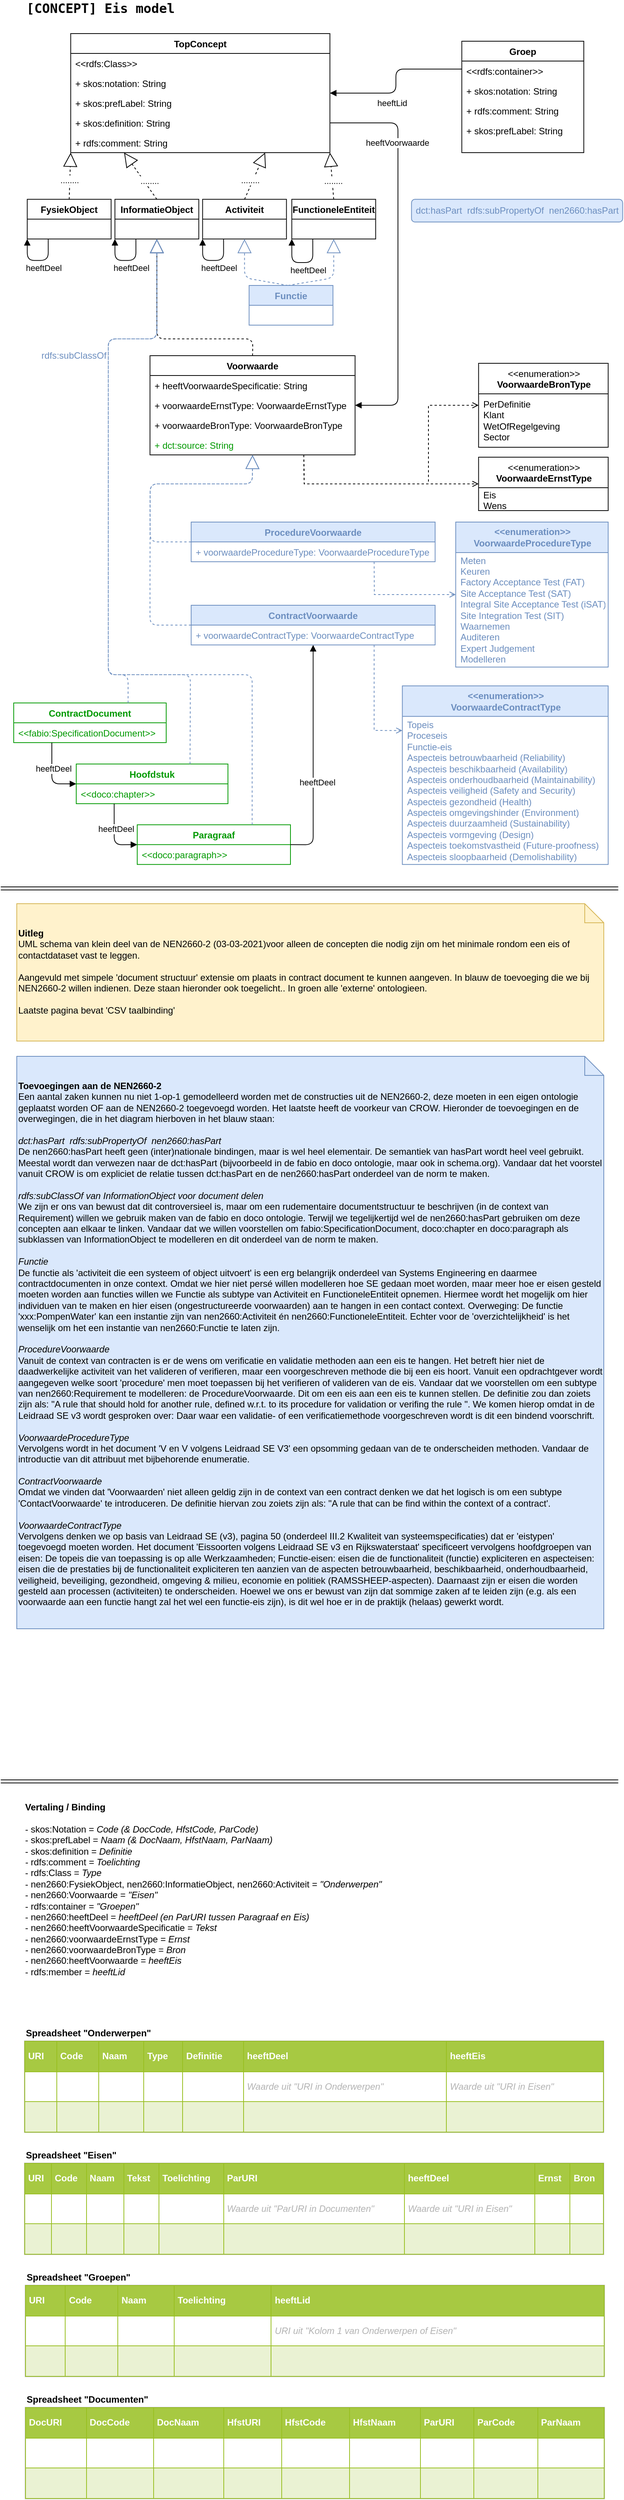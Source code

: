 <mxfile>
    <diagram id="-ttAfyzZw1vTDu5VzJYy" name="[CONCEPT] Eis model">
        <mxGraphModel dx="2478" dy="1182" grid="1" gridSize="10" guides="1" tooltips="1" connect="1" arrows="1" fold="1" page="1" pageScale="1" pageWidth="827" pageHeight="1169" math="0" shadow="0">
            <root>
                <mxCell id="0"/>
                <mxCell id="1" parent="0"/>
                <mxCell id="2" value="TopConcept" style="swimlane;fontStyle=1;childLayout=stackLayout;horizontal=1;startSize=26;fillColor=none;horizontalStack=0;resizeParent=1;resizeParentMax=0;resizeLast=0;collapsible=1;marginBottom=0;" parent="1" vertex="1">
                    <mxGeometry x="100.75" y="60" width="340" height="156" as="geometry"/>
                </mxCell>
                <mxCell id="71" value="&lt;&lt;rdfs:Class&gt;&gt;" style="text;strokeColor=none;fillColor=none;align=left;verticalAlign=top;spacingLeft=4;spacingRight=4;overflow=hidden;rotatable=0;points=[[0,0.5],[1,0.5]];portConstraint=eastwest;" parent="2" vertex="1">
                    <mxGeometry y="26" width="340" height="26" as="geometry"/>
                </mxCell>
                <mxCell id="45" value="+ skos:notation: String" style="text;strokeColor=none;fillColor=none;align=left;verticalAlign=top;spacingLeft=4;spacingRight=4;overflow=hidden;rotatable=0;points=[[0,0.5],[1,0.5]];portConstraint=eastwest;" parent="2" vertex="1">
                    <mxGeometry y="52" width="340" height="26" as="geometry"/>
                </mxCell>
                <mxCell id="44" value="+ skos:prefLabel: String" style="text;strokeColor=none;fillColor=none;align=left;verticalAlign=top;spacingLeft=4;spacingRight=4;overflow=hidden;rotatable=0;points=[[0,0.5],[1,0.5]];portConstraint=eastwest;" parent="2" vertex="1">
                    <mxGeometry y="78" width="340" height="26" as="geometry"/>
                </mxCell>
                <mxCell id="58" value="+ skos:definition: String" style="text;strokeColor=none;fillColor=none;align=left;verticalAlign=top;spacingLeft=4;spacingRight=4;overflow=hidden;rotatable=0;points=[[0,0.5],[1,0.5]];portConstraint=eastwest;" parent="2" vertex="1">
                    <mxGeometry y="104" width="340" height="26" as="geometry"/>
                </mxCell>
                <mxCell id="65" value="+ rdfs:comment: String" style="text;strokeColor=none;fillColor=none;align=left;verticalAlign=top;spacingLeft=4;spacingRight=4;overflow=hidden;rotatable=0;points=[[0,0.5],[1,0.5]];portConstraint=eastwest;" parent="2" vertex="1">
                    <mxGeometry y="130" width="340" height="26" as="geometry"/>
                </mxCell>
                <mxCell id="6" value="Voorwaarde" style="swimlane;fontStyle=1;childLayout=stackLayout;horizontal=1;startSize=26;fillColor=none;horizontalStack=0;resizeParent=1;resizeParentMax=0;resizeLast=0;collapsible=1;marginBottom=0;" parent="1" vertex="1">
                    <mxGeometry x="204.75" y="482" width="269" height="130" as="geometry"/>
                </mxCell>
                <mxCell id="7" value="+ heeftVoorwaardeSpecificatie: String" style="text;strokeColor=none;fillColor=none;align=left;verticalAlign=top;spacingLeft=4;spacingRight=4;overflow=hidden;rotatable=0;points=[[0,0.5],[1,0.5]];portConstraint=eastwest;" parent="6" vertex="1">
                    <mxGeometry y="26" width="269" height="26" as="geometry"/>
                </mxCell>
                <mxCell id="8" value="+ voorwaardeErnstType: VoorwaardeErnstType" style="text;strokeColor=none;fillColor=none;align=left;verticalAlign=top;spacingLeft=4;spacingRight=4;overflow=hidden;rotatable=0;points=[[0,0.5],[1,0.5]];portConstraint=eastwest;" parent="6" vertex="1">
                    <mxGeometry y="52" width="269" height="26" as="geometry"/>
                </mxCell>
                <mxCell id="101" value="+ voorwaardeBronType: VoorwaardeBronType" style="text;strokeColor=none;fillColor=none;align=left;verticalAlign=top;spacingLeft=4;spacingRight=4;overflow=hidden;rotatable=0;points=[[0,0.5],[1,0.5]];portConstraint=eastwest;" parent="6" vertex="1">
                    <mxGeometry y="78" width="269" height="26" as="geometry"/>
                </mxCell>
                <mxCell id="102" value="+ dct:source: String" style="text;strokeColor=none;fillColor=none;align=left;verticalAlign=top;spacingLeft=4;spacingRight=4;overflow=hidden;rotatable=0;points=[[0,0.5],[1,0.5]];portConstraint=eastwest;fontColor=#009900;" parent="6" vertex="1">
                    <mxGeometry y="104" width="269" height="26" as="geometry"/>
                </mxCell>
                <mxCell id="10" value="InformatieObject" style="swimlane;fontStyle=1;childLayout=stackLayout;horizontal=1;startSize=26;fillColor=none;horizontalStack=0;resizeParent=1;resizeParentMax=0;resizeLast=0;collapsible=1;marginBottom=0;" parent="1" vertex="1">
                    <mxGeometry x="158.75" y="277.18" width="110" height="52" as="geometry"/>
                </mxCell>
                <mxCell id="14" value="" style="endArrow=block;endSize=16;endFill=0;html=1;exitX=0.5;exitY=0;exitDx=0;exitDy=0;entryX=0.206;entryY=1;entryDx=0;entryDy=0;dashed=1;entryPerimeter=0;" parent="1" source="10" target="65" edge="1">
                    <mxGeometry width="160" relative="1" as="geometry">
                        <mxPoint x="163.75" y="590" as="sourcePoint"/>
                        <mxPoint x="314.75" y="220" as="targetPoint"/>
                    </mxGeometry>
                </mxCell>
                <mxCell id="25" value="........" style="edgeLabel;html=1;align=center;verticalAlign=middle;resizable=0;points=[];" parent="14" vertex="1" connectable="0">
                    <mxGeometry x="-0.508" y="2" relative="1" as="geometry">
                        <mxPoint x="2" y="-10" as="offset"/>
                    </mxGeometry>
                </mxCell>
                <mxCell id="15" value="" style="endArrow=block;endSize=16;endFill=0;html=1;exitX=0.5;exitY=0;exitDx=0;exitDy=0;entryX=0.5;entryY=1;entryDx=0;entryDy=0;dashed=1;fontColor=#009900;" parent="1" source="6" target="10" edge="1">
                    <mxGeometry width="160" relative="1" as="geometry">
                        <mxPoint x="327.75" y="527.51" as="sourcePoint"/>
                        <mxPoint x="417.75" y="657.51" as="targetPoint"/>
                        <Array as="points">
                            <mxPoint x="339.75" y="460"/>
                            <mxPoint x="213.75" y="460"/>
                        </Array>
                    </mxGeometry>
                </mxCell>
                <mxCell id="16" value="heeftVoorwaarde" style="endArrow=block;endFill=1;html=1;edgeStyle=orthogonalEdgeStyle;align=left;verticalAlign=top;exitX=1;exitY=0.75;exitDx=0;exitDy=0;entryX=1;entryY=0.5;entryDx=0;entryDy=0;" parent="1" source="2" target="8" edge="1">
                    <mxGeometry x="-0.826" y="-13" relative="1" as="geometry">
                        <mxPoint x="386.75" y="285" as="sourcePoint"/>
                        <mxPoint x="386.75" y="550.33" as="targetPoint"/>
                        <Array as="points">
                            <mxPoint x="530" y="177"/>
                            <mxPoint x="530" y="547"/>
                        </Array>
                        <mxPoint as="offset"/>
                    </mxGeometry>
                </mxCell>
                <mxCell id="18" value="&amp;lt;&amp;lt;enumeration&amp;gt;&amp;gt;&lt;br&gt;&lt;span style=&quot;text-align: left&quot;&gt;&lt;b&gt;VoorwaardeErnstType&lt;/b&gt;&lt;/span&gt;" style="swimlane;fontStyle=0;align=center;verticalAlign=top;childLayout=stackLayout;horizontal=1;startSize=40;horizontalStack=0;resizeParent=1;resizeParentMax=0;resizeLast=0;collapsible=0;marginBottom=0;html=1;" parent="1" vertex="1">
                    <mxGeometry x="635.75" y="615" width="170" height="70" as="geometry"/>
                </mxCell>
                <mxCell id="19" value="Eis&lt;br&gt;Wens" style="text;html=1;strokeColor=none;fillColor=none;align=left;verticalAlign=middle;spacingLeft=4;spacingRight=4;overflow=hidden;rotatable=0;points=[[0,0.5],[1,0.5]];portConstraint=eastwest;" parent="18" vertex="1">
                    <mxGeometry y="40" width="170" height="30" as="geometry"/>
                </mxCell>
                <mxCell id="20" value="" style="endArrow=open;html=1;rounded=0;align=center;verticalAlign=bottom;dashed=1;endFill=0;labelBackgroundColor=none;entryX=0;entryY=0.5;entryDx=0;entryDy=0;exitX=0.75;exitY=1;exitDx=0;exitDy=0;" parent="1" source="6" target="18" edge="1">
                    <mxGeometry relative="1" as="geometry">
                        <mxPoint x="590.25" y="480" as="sourcePoint"/>
                        <mxPoint x="535.75" y="738" as="targetPoint"/>
                        <Array as="points">
                            <mxPoint x="407" y="650"/>
                        </Array>
                    </mxGeometry>
                </mxCell>
                <mxCell id="22" value="&amp;lt;&amp;lt;enumeration&amp;gt;&amp;gt;&lt;br&gt;&lt;div style=&quot;text-align: left&quot;&gt;&lt;span&gt;&lt;b&gt;VoorwaardeBronType&lt;/b&gt;&lt;/span&gt;&lt;/div&gt;" style="swimlane;fontStyle=0;align=center;verticalAlign=top;childLayout=stackLayout;horizontal=1;startSize=40;horizontalStack=0;resizeParent=1;resizeParentMax=0;resizeLast=0;collapsible=0;marginBottom=0;html=1;" parent="1" vertex="1">
                    <mxGeometry x="635.75" y="492.0" width="170" height="110" as="geometry"/>
                </mxCell>
                <mxCell id="23" value="PerDefinitie&lt;br&gt;Klant&lt;br&gt;WetOfRegelgeving&lt;br&gt;Sector" style="text;html=1;strokeColor=none;fillColor=none;align=left;verticalAlign=middle;spacingLeft=4;spacingRight=4;overflow=hidden;rotatable=0;points=[[0,0.5],[1,0.5]];portConstraint=eastwest;" parent="22" vertex="1">
                    <mxGeometry y="40" width="170" height="70" as="geometry"/>
                </mxCell>
                <mxCell id="24" value="" style="endArrow=open;html=1;rounded=0;align=center;verticalAlign=bottom;dashed=1;endFill=0;labelBackgroundColor=none;exitX=0.75;exitY=1;exitDx=0;exitDy=0;entryX=0;entryY=0.5;entryDx=0;entryDy=0;" parent="1" source="6" target="22" edge="1">
                    <mxGeometry relative="1" as="geometry">
                        <mxPoint x="590.25" y="480" as="sourcePoint"/>
                        <mxPoint x="635.75" y="623" as="targetPoint"/>
                        <Array as="points">
                            <mxPoint x="407" y="650"/>
                            <mxPoint x="570" y="650"/>
                            <mxPoint x="570" y="547"/>
                        </Array>
                    </mxGeometry>
                </mxCell>
                <mxCell id="33" style="edgeStyle=orthogonalEdgeStyle;rounded=1;orthogonalLoop=1;jettySize=auto;html=1;entryX=0;entryY=1;entryDx=0;entryDy=0;exitX=0.25;exitY=1;exitDx=0;exitDy=0;endArrow=block;endFill=1;" parent="1" source="26" target="26" edge="1">
                    <mxGeometry relative="1" as="geometry">
                        <mxPoint x="63.75" y="327.18" as="targetPoint"/>
                        <Array as="points">
                            <mxPoint x="71.75" y="357.18"/>
                            <mxPoint x="43.75" y="357.18"/>
                        </Array>
                    </mxGeometry>
                </mxCell>
                <mxCell id="34" value="heeftDeel" style="edgeLabel;html=1;align=center;verticalAlign=middle;resizable=0;points=[];" parent="33" vertex="1" connectable="0">
                    <mxGeometry x="-0.288" y="7" relative="1" as="geometry">
                        <mxPoint x="-5.5" y="3" as="offset"/>
                    </mxGeometry>
                </mxCell>
                <mxCell id="26" value="FysiekObject" style="swimlane;fontStyle=1;childLayout=stackLayout;horizontal=1;startSize=26;fillColor=none;horizontalStack=0;resizeParent=1;resizeParentMax=0;resizeLast=0;collapsible=1;marginBottom=0;" parent="1" vertex="1">
                    <mxGeometry x="43.75" y="277.18" width="110" height="52" as="geometry"/>
                </mxCell>
                <mxCell id="27" value="Activiteit" style="swimlane;fontStyle=1;childLayout=stackLayout;horizontal=1;startSize=26;fillColor=none;horizontalStack=0;resizeParent=1;resizeParentMax=0;resizeLast=0;collapsible=1;marginBottom=0;" parent="1" vertex="1">
                    <mxGeometry x="273.75" y="277.18" width="110" height="52" as="geometry"/>
                </mxCell>
                <mxCell id="29" value="" style="endArrow=block;endSize=16;endFill=0;html=1;exitX=0.5;exitY=0;exitDx=0;exitDy=0;entryX=0.75;entryY=1;entryDx=0;entryDy=0;dashed=1;" parent="1" source="27" target="2" edge="1">
                    <mxGeometry width="160" relative="1" as="geometry">
                        <mxPoint x="223.75" y="340" as="sourcePoint"/>
                        <mxPoint x="223.75" y="182" as="targetPoint"/>
                    </mxGeometry>
                </mxCell>
                <mxCell id="30" value="........" style="edgeLabel;html=1;align=center;verticalAlign=middle;resizable=0;points=[];" parent="29" vertex="1" connectable="0">
                    <mxGeometry x="-0.508" y="2" relative="1" as="geometry">
                        <mxPoint x="2" y="-10" as="offset"/>
                    </mxGeometry>
                </mxCell>
                <mxCell id="31" value="" style="endArrow=block;endSize=16;endFill=0;html=1;exitX=0.5;exitY=0;exitDx=0;exitDy=0;entryX=0;entryY=1;entryDx=0;entryDy=0;dashed=1;" parent="1" source="26" target="2" edge="1">
                    <mxGeometry width="160" relative="1" as="geometry">
                        <mxPoint x="338.75" y="340" as="sourcePoint"/>
                        <mxPoint x="308.75" y="182" as="targetPoint"/>
                    </mxGeometry>
                </mxCell>
                <mxCell id="32" value="........" style="edgeLabel;html=1;align=center;verticalAlign=middle;resizable=0;points=[];" parent="31" vertex="1" connectable="0">
                    <mxGeometry x="-0.508" y="2" relative="1" as="geometry">
                        <mxPoint x="2" y="-10" as="offset"/>
                    </mxGeometry>
                </mxCell>
                <mxCell id="35" style="edgeStyle=orthogonalEdgeStyle;rounded=1;orthogonalLoop=1;jettySize=auto;html=1;exitX=0.25;exitY=1;exitDx=0;exitDy=0;endArrow=block;endFill=1;entryX=0;entryY=1;entryDx=0;entryDy=0;" parent="1" source="10" target="10" edge="1">
                    <mxGeometry relative="1" as="geometry">
                        <mxPoint x="173.75" y="357.18" as="targetPoint"/>
                        <mxPoint x="81.25" y="339.18" as="sourcePoint"/>
                        <Array as="points">
                            <mxPoint x="186.75" y="357.18"/>
                            <mxPoint x="158.75" y="357.18"/>
                        </Array>
                    </mxGeometry>
                </mxCell>
                <mxCell id="36" value="heeftDeel" style="edgeLabel;html=1;align=center;verticalAlign=middle;resizable=0;points=[];" parent="35" vertex="1" connectable="0">
                    <mxGeometry x="-0.288" y="7" relative="1" as="geometry">
                        <mxPoint x="-5.5" y="3" as="offset"/>
                    </mxGeometry>
                </mxCell>
                <mxCell id="37" style="edgeStyle=orthogonalEdgeStyle;rounded=1;orthogonalLoop=1;jettySize=auto;html=1;exitX=0.25;exitY=1;exitDx=0;exitDy=0;endArrow=block;endFill=1;entryX=0;entryY=1;entryDx=0;entryDy=0;" parent="1" source="27" target="27" edge="1">
                    <mxGeometry relative="1" as="geometry">
                        <mxPoint x="168.75" y="339.18" as="targetPoint"/>
                        <mxPoint x="196.25" y="339.18" as="sourcePoint"/>
                        <Array as="points">
                            <mxPoint x="301.75" y="357.18"/>
                            <mxPoint x="273.75" y="357.18"/>
                        </Array>
                    </mxGeometry>
                </mxCell>
                <mxCell id="38" value="heeftDeel" style="edgeLabel;html=1;align=center;verticalAlign=middle;resizable=0;points=[];" parent="37" vertex="1" connectable="0">
                    <mxGeometry x="-0.288" y="7" relative="1" as="geometry">
                        <mxPoint x="-5.5" y="3" as="offset"/>
                    </mxGeometry>
                </mxCell>
                <mxCell id="40" value="&lt;table style=&quot;width: 100% ; height: 100% ; border-collapse: collapse&quot; width=&quot;100%&quot; cellpadding=&quot;4&quot; border=&quot;1&quot;&gt;&lt;tbody&gt;&lt;tr style=&quot;background-color: #a7c942 ; color: #ffffff ; border: 1px solid #98bf21&quot;&gt;&lt;th align=&quot;left&quot;&gt;URI&lt;/th&gt;&lt;th align=&quot;left&quot;&gt;Code&lt;/th&gt;&lt;th align=&quot;left&quot;&gt;Naam&lt;/th&gt;&lt;td&gt;&lt;b&gt;Type&lt;/b&gt;&lt;/td&gt;&lt;td&gt;&lt;b&gt;Definitie&lt;/b&gt;&lt;/td&gt;&lt;td&gt;&lt;b&gt;heeftDeel&lt;/b&gt;&lt;/td&gt;&lt;td&gt;&lt;b&gt;heeftEis&lt;/b&gt;&lt;/td&gt;&lt;/tr&gt;&lt;tr style=&quot;border: 1px solid #98bf21&quot;&gt;&lt;td&gt;&lt;br&gt;&lt;/td&gt;&lt;td&gt;&lt;br&gt;&lt;/td&gt;&lt;td&gt;&lt;br&gt;&lt;/td&gt;&lt;td&gt;&lt;br&gt;&lt;/td&gt;&lt;td&gt;&lt;br&gt;&lt;/td&gt;&lt;td&gt;&lt;font color=&quot;#B3B3B3&quot;&gt;&lt;i&gt;Waarde uit &quot;URI in Onderwerpen&quot;&lt;/i&gt;&lt;/font&gt;&lt;br&gt;&lt;/td&gt;&lt;td&gt;&lt;i style=&quot;color: rgb(179 , 179 , 179)&quot;&gt;Waarde uit &quot;URI in Eisen&quot;&lt;/i&gt;&lt;br&gt;&lt;/td&gt;&lt;/tr&gt;&lt;tr style=&quot;background-color: #eaf2d3 ; border: 1px solid #98bf21&quot;&gt;&lt;td&gt;&lt;br&gt;&lt;/td&gt;&lt;td&gt;&lt;br&gt;&lt;/td&gt;&lt;td&gt;&lt;br&gt;&lt;/td&gt;&lt;td&gt;&lt;br&gt;&lt;/td&gt;&lt;td&gt;&lt;br&gt;&lt;/td&gt;&lt;td&gt;&lt;br&gt;&lt;/td&gt;&lt;td&gt;&lt;br&gt;&lt;/td&gt;&lt;/tr&gt;&lt;/tbody&gt;&lt;/table&gt;" style="text;html=1;strokeColor=#c0c0c0;fillColor=#ffffff;overflow=fill;rounded=0;" parent="1" vertex="1">
                    <mxGeometry x="40" y="2690" width="760" height="120" as="geometry"/>
                </mxCell>
                <mxCell id="43" value="&lt;table style=&quot;width: 100% ; height: 100% ; border-collapse: collapse&quot; width=&quot;100%&quot; cellpadding=&quot;4&quot; border=&quot;1&quot;&gt;&lt;tbody&gt;&lt;tr style=&quot;background-color: #a7c942 ; color: #ffffff ; border: 1px solid #98bf21&quot;&gt;&lt;th align=&quot;left&quot;&gt;URI&lt;/th&gt;&lt;th align=&quot;left&quot;&gt;Code&lt;/th&gt;&lt;th align=&quot;left&quot;&gt;Naam&lt;/th&gt;&lt;td&gt;&lt;b&gt;Tekst&lt;/b&gt;&lt;/td&gt;&lt;td&gt;&lt;b&gt;Toelichting&lt;/b&gt;&lt;/td&gt;&lt;td&gt;&lt;b&gt;ParURI&lt;/b&gt;&lt;/td&gt;&lt;td&gt;&lt;b&gt;heeftDeel&lt;/b&gt;&lt;/td&gt;&lt;td&gt;&lt;b&gt;Ernst&lt;/b&gt;&lt;/td&gt;&lt;td&gt;&lt;b&gt;Bron&lt;/b&gt;&lt;/td&gt;&lt;/tr&gt;&lt;tr style=&quot;border: 1px solid #98bf21&quot;&gt;&lt;td&gt;&lt;br&gt;&lt;/td&gt;&lt;td&gt;&lt;br&gt;&lt;/td&gt;&lt;td&gt;&lt;br&gt;&lt;/td&gt;&lt;td&gt;&lt;br&gt;&lt;/td&gt;&lt;td&gt;&lt;br&gt;&lt;/td&gt;&lt;td&gt;&lt;i style=&quot;color: rgb(179 , 179 , 179)&quot;&gt;Waarde uit &quot;ParURI in Documenten&quot;&lt;/i&gt;&lt;/td&gt;&lt;td&gt;&lt;i style=&quot;color: rgb(179 , 179 , 179)&quot;&gt;Waarde uit &quot;URI in Eisen&quot;&lt;/i&gt;&lt;br&gt;&lt;/td&gt;&lt;td&gt;&lt;br&gt;&lt;/td&gt;&lt;td&gt;&lt;br&gt;&lt;/td&gt;&lt;/tr&gt;&lt;tr style=&quot;background-color: #eaf2d3 ; border: 1px solid #98bf21&quot;&gt;&lt;td&gt;&lt;br&gt;&lt;/td&gt;&lt;td&gt;&lt;br&gt;&lt;/td&gt;&lt;td&gt;&lt;br&gt;&lt;/td&gt;&lt;td&gt;&lt;br&gt;&lt;/td&gt;&lt;td&gt;&lt;br&gt;&lt;/td&gt;&lt;td&gt;&lt;br&gt;&lt;/td&gt;&lt;td&gt;&lt;br&gt;&lt;/td&gt;&lt;td&gt;&lt;br&gt;&lt;/td&gt;&lt;td&gt;&lt;br&gt;&lt;/td&gt;&lt;/tr&gt;&lt;/tbody&gt;&lt;/table&gt;" style="text;html=1;strokeColor=#c0c0c0;fillColor=#ffffff;overflow=fill;rounded=0;" parent="1" vertex="1">
                    <mxGeometry x="40" y="2850" width="760" height="120" as="geometry"/>
                </mxCell>
                <mxCell id="47" value="&lt;b&gt;Spreadsheet &quot;Onderwerpen&quot;&lt;/b&gt;" style="text;html=1;strokeColor=none;fillColor=none;align=left;verticalAlign=middle;whiteSpace=wrap;rounded=0;" parent="1" vertex="1">
                    <mxGeometry x="40" y="2670" width="170" height="20" as="geometry"/>
                </mxCell>
                <mxCell id="48" value="&lt;b&gt;Spreadsheet &quot;Eisen&quot;&lt;/b&gt;" style="text;html=1;strokeColor=none;fillColor=none;align=left;verticalAlign=middle;whiteSpace=wrap;rounded=0;" parent="1" vertex="1">
                    <mxGeometry x="40" y="2830" width="170" height="20" as="geometry"/>
                </mxCell>
                <mxCell id="51" value="&lt;b&gt;Vertaling / Binding&lt;/b&gt;&lt;br&gt;&lt;br&gt;- skos:Notation = &lt;i&gt;Code (&amp;amp; DocCode, HfstCode, ParCode)&lt;/i&gt;&lt;br&gt;- skos:prefLabel = &lt;i&gt;Naam&amp;nbsp;&lt;/i&gt;&lt;i&gt;(&amp;amp; DocNaam, HfstNaam, ParNaam)&lt;/i&gt;&lt;br&gt;- skos:definition = &lt;i&gt;Definitie&lt;br&gt;- &lt;/i&gt;rdfs:comment &lt;i&gt;= Toelichting&lt;br&gt;&lt;/i&gt;- rdfs:Class = &lt;i&gt;Type&lt;br&gt;&lt;/i&gt;- nen2660:FysiekObject, nen2660:InformatieObject, nen2660:Activiteit = &lt;i&gt;&quot;Onderwerpen&quot;&lt;br&gt;&lt;/i&gt;- nen2660:Voorwaarde = &lt;i&gt;&quot;Eisen&quot;&lt;br&gt;&lt;/i&gt;- rdfs:container = &lt;i&gt;&quot;Groepen&quot;&lt;/i&gt;&lt;br&gt;- nen2660:heeftDeel = &lt;i&gt;heeftDeel (en ParURI tussen Paragraaf en Eis)&lt;/i&gt;&lt;br&gt;- nen2660:heeftVoorwaardeSpecificatie = &lt;i&gt;Tekst&lt;/i&gt;&lt;br&gt;- nen2660:voorwaardeErnstType = &lt;i&gt;Ernst&lt;br&gt;- &lt;/i&gt;nen2660:voorwaardeBronType = &lt;i&gt;Bron&lt;br&gt;- &lt;/i&gt;nen2660:heeftVoorwaarde = &lt;i&gt;heeftEis&lt;br&gt;&lt;/i&gt;- rdfs:member = &lt;i&gt;heeftLid&lt;/i&gt;&lt;br&gt;&lt;i&gt;&lt;/i&gt;" style="text;html=1;strokeColor=none;fillColor=none;align=left;verticalAlign=top;whiteSpace=wrap;rounded=0;fontColor=#000000;horizontal=1;" parent="1" vertex="1">
                    <mxGeometry x="39" y="2370" width="621" height="240" as="geometry"/>
                </mxCell>
                <mxCell id="53" value="&lt;b&gt;Uitleg&lt;/b&gt;&lt;br&gt;UML schema van klein deel van de NEN2660-2 (03-03-2021)voor alleen de concepten die nodig zijn om het minimale rondom een eis of contactdataset vast te leggen.&amp;nbsp;&lt;br&gt;&lt;br&gt;Aangevuld met simpele 'document structuur' extensie om plaats in contract document te kunnen aangeven. In blauw de toevoeging die we bij NEN2660-2 willen indienen. Deze staan hieronder ook toegelicht.. In groen alle 'externe' ontologieen.&amp;nbsp;&lt;br&gt;&lt;br&gt;Laatste pagina bevat 'CSV taalbinding'" style="shape=note2;boundedLbl=1;whiteSpace=wrap;html=1;size=25;verticalAlign=top;align=left;fillColor=#fff2cc;strokeColor=#d6b656;" parent="1" vertex="1">
                    <mxGeometry x="30" y="1200" width="770" height="180" as="geometry"/>
                </mxCell>
                <object label="&lt;code class=&quot;highlighter-rouge&quot; style=&quot;font-size: 17px;&quot;&gt;%page%&lt;/code&gt;" placeholders="1" Naam="%page%" id="56">
                    <mxCell style="text;html=1;strokeColor=none;fillColor=none;align=center;verticalAlign=middle;whiteSpace=wrap;rounded=0;fontColor=#000000;fontStyle=1;fontSize=17;" parent="1" vertex="1">
                        <mxGeometry x="40" y="17" width="200" height="20" as="geometry"/>
                    </mxCell>
                </object>
                <mxCell id="57" value="" style="shape=link;html=1;endArrow=block;endFill=1;fontSize=17;fontColor=#000000;" parent="1" edge="1">
                    <mxGeometry width="100" relative="1" as="geometry">
                        <mxPoint x="9" y="2350" as="sourcePoint"/>
                        <mxPoint x="819" y="2350" as="targetPoint"/>
                    </mxGeometry>
                </mxCell>
                <mxCell id="59" value="&lt;table style=&quot;width: 100% ; height: 100% ; border-collapse: collapse&quot; width=&quot;100%&quot; cellpadding=&quot;4&quot; border=&quot;1&quot;&gt;&lt;tbody&gt;&lt;tr style=&quot;background-color: #a7c942 ; color: #ffffff ; border: 1px solid #98bf21&quot;&gt;&lt;th align=&quot;left&quot;&gt;URI&lt;/th&gt;&lt;td&gt;&lt;b&gt;Code&lt;/b&gt;&lt;/td&gt;&lt;th align=&quot;left&quot;&gt;Naam&lt;/th&gt;&lt;td&gt;&lt;b&gt;Toelichting&lt;/b&gt;&lt;/td&gt;&lt;td&gt;&lt;b&gt;heeftLid&lt;/b&gt;&lt;/td&gt;&lt;/tr&gt;&lt;tr style=&quot;border: 1px solid #98bf21&quot;&gt;&lt;td&gt;&lt;br&gt;&lt;/td&gt;&lt;td&gt;&lt;br&gt;&lt;/td&gt;&lt;td&gt;&lt;br&gt;&lt;/td&gt;&lt;td&gt;&lt;br&gt;&lt;/td&gt;&lt;td&gt;&lt;font color=&quot;#B3B3B3&quot;&gt;&lt;i&gt;URI uit &quot;Kolom 1 van Onderwerpen of Eisen&quot;&lt;/i&gt;&lt;/font&gt;&lt;/td&gt;&lt;/tr&gt;&lt;tr style=&quot;background-color: #eaf2d3 ; border: 1px solid #98bf21&quot;&gt;&lt;td&gt;&lt;br&gt;&lt;/td&gt;&lt;td&gt;&lt;br&gt;&lt;/td&gt;&lt;td&gt;&lt;br&gt;&lt;/td&gt;&lt;td&gt;&lt;br&gt;&lt;/td&gt;&lt;td&gt;&lt;br&gt;&lt;/td&gt;&lt;/tr&gt;&lt;/tbody&gt;&lt;/table&gt;" style="text;html=1;strokeColor=#c0c0c0;fillColor=#ffffff;overflow=fill;rounded=0;" parent="1" vertex="1">
                    <mxGeometry x="41" y="3010" width="760" height="120" as="geometry"/>
                </mxCell>
                <mxCell id="60" value="&lt;b&gt;Spreadsheet &quot;Groepen&quot;&lt;/b&gt;" style="text;html=1;strokeColor=none;fillColor=none;align=left;verticalAlign=middle;whiteSpace=wrap;rounded=0;" parent="1" vertex="1">
                    <mxGeometry x="41" y="2990" width="170" height="20" as="geometry"/>
                </mxCell>
                <mxCell id="61" value="Groep" style="swimlane;fontStyle=1;childLayout=stackLayout;horizontal=1;startSize=26;fillColor=none;horizontalStack=0;resizeParent=1;resizeParentMax=0;resizeLast=0;collapsible=1;marginBottom=0;verticalAlign=middle;" parent="1" vertex="1">
                    <mxGeometry x="613.75" y="70" width="160" height="146" as="geometry"/>
                </mxCell>
                <mxCell id="70" value="&lt;&lt;rdfs:container&gt;&gt;" style="text;strokeColor=none;fillColor=none;align=left;verticalAlign=top;spacingLeft=4;spacingRight=4;overflow=hidden;rotatable=0;points=[[0,0.5],[1,0.5]];portConstraint=eastwest;" parent="61" vertex="1">
                    <mxGeometry y="26" width="160" height="26" as="geometry"/>
                </mxCell>
                <mxCell id="62" value="+ skos:notation: String" style="text;strokeColor=none;fillColor=none;align=left;verticalAlign=top;spacingLeft=4;spacingRight=4;overflow=hidden;rotatable=0;points=[[0,0.5],[1,0.5]];portConstraint=eastwest;" parent="61" vertex="1">
                    <mxGeometry y="52" width="160" height="26" as="geometry"/>
                </mxCell>
                <mxCell id="52" value="+ rdfs:comment: String" style="text;strokeColor=none;fillColor=none;align=left;verticalAlign=top;spacingLeft=4;spacingRight=4;overflow=hidden;rotatable=0;points=[[0,0.5],[1,0.5]];portConstraint=eastwest;" parent="61" vertex="1">
                    <mxGeometry y="78" width="160" height="26" as="geometry"/>
                </mxCell>
                <mxCell id="64" value="+ skos:prefLabel: String" style="text;strokeColor=none;fillColor=none;align=left;verticalAlign=top;spacingLeft=4;spacingRight=4;overflow=hidden;rotatable=0;points=[[0,0.5],[1,0.5]];portConstraint=eastwest;" parent="61" vertex="1">
                    <mxGeometry y="104" width="160" height="42" as="geometry"/>
                </mxCell>
                <mxCell id="66" value="heeftLid" style="endArrow=none;endFill=0;html=1;edgeStyle=orthogonalEdgeStyle;align=left;verticalAlign=top;exitX=1;exitY=0.5;exitDx=0;exitDy=0;entryX=0;entryY=0.25;entryDx=0;entryDy=0;startArrow=block;startFill=1;" parent="1" source="2" target="61" edge="1">
                    <mxGeometry x="-0.413" relative="1" as="geometry">
                        <mxPoint x="533.75" y="240" as="sourcePoint"/>
                        <mxPoint x="533.75" y="505.33" as="targetPoint"/>
                        <mxPoint as="offset"/>
                    </mxGeometry>
                </mxCell>
                <mxCell id="72" value="&lt;table style=&quot;width: 100% ; height: 100% ; border-collapse: collapse&quot; width=&quot;100%&quot; cellpadding=&quot;4&quot; border=&quot;1&quot;&gt;&lt;tbody&gt;&lt;tr style=&quot;background-color: #a7c942 ; color: #ffffff ; border: 1px solid #98bf21&quot;&gt;&lt;th align=&quot;left&quot;&gt;DocURI&amp;nbsp;&lt;/th&gt;&lt;td&gt;&lt;b&gt;DocCode&lt;/b&gt;&lt;/td&gt;&lt;th align=&quot;left&quot;&gt;DocNaam&lt;/th&gt;&lt;td&gt;&lt;b&gt;HfstURI&lt;/b&gt;&lt;/td&gt;&lt;td&gt;&lt;b&gt;HfstCode&lt;/b&gt;&lt;/td&gt;&lt;td&gt;&lt;b&gt;HfstNaam&lt;/b&gt;&lt;/td&gt;&lt;td&gt;&lt;b&gt;ParURI&lt;/b&gt;&lt;/td&gt;&lt;td&gt;&lt;b&gt;ParCode&lt;/b&gt;&lt;/td&gt;&lt;td&gt;&lt;b&gt;ParNaam&lt;/b&gt;&lt;/td&gt;&lt;/tr&gt;&lt;tr style=&quot;border: 1px solid #98bf21&quot;&gt;&lt;td&gt;&lt;br&gt;&lt;/td&gt;&lt;td&gt;&lt;br&gt;&lt;/td&gt;&lt;td&gt;&lt;br&gt;&lt;/td&gt;&lt;td&gt;&lt;br&gt;&lt;/td&gt;&lt;td&gt;&lt;br&gt;&lt;/td&gt;&lt;td&gt;&lt;br&gt;&lt;/td&gt;&lt;td&gt;&lt;br&gt;&lt;/td&gt;&lt;td&gt;&lt;br&gt;&lt;/td&gt;&lt;td&gt;&lt;br&gt;&lt;/td&gt;&lt;/tr&gt;&lt;tr style=&quot;background-color: #eaf2d3 ; border: 1px solid #98bf21&quot;&gt;&lt;td&gt;&lt;br&gt;&lt;/td&gt;&lt;td&gt;&lt;br&gt;&lt;/td&gt;&lt;td&gt;&lt;br&gt;&lt;/td&gt;&lt;td&gt;&lt;br&gt;&lt;/td&gt;&lt;td&gt;&lt;br&gt;&lt;/td&gt;&lt;td&gt;&lt;br&gt;&lt;/td&gt;&lt;td&gt;&lt;br&gt;&lt;/td&gt;&lt;td&gt;&lt;br&gt;&lt;/td&gt;&lt;td&gt;&lt;br&gt;&lt;/td&gt;&lt;/tr&gt;&lt;/tbody&gt;&lt;/table&gt;" style="text;html=1;strokeColor=#c0c0c0;fillColor=#ffffff;overflow=fill;rounded=0;" parent="1" vertex="1">
                    <mxGeometry x="41" y="3170" width="760" height="120" as="geometry"/>
                </mxCell>
                <mxCell id="73" value="&lt;b&gt;Spreadsheet &quot;Documenten&quot;&lt;/b&gt;" style="text;html=1;strokeColor=none;fillColor=none;align=left;verticalAlign=middle;whiteSpace=wrap;rounded=0;" parent="1" vertex="1">
                    <mxGeometry x="41" y="3150" width="170" height="20" as="geometry"/>
                </mxCell>
                <mxCell id="82" value="ContractDocument" style="swimlane;fontStyle=1;childLayout=stackLayout;horizontal=1;startSize=26;fillColor=none;horizontalStack=0;resizeParent=1;resizeParentMax=0;resizeLast=0;collapsible=1;marginBottom=0;fontColor=#009900;strokeColor=#009900;" parent="1" vertex="1">
                    <mxGeometry x="26" y="937" width="200" height="52" as="geometry"/>
                </mxCell>
                <mxCell id="83" value="&lt;&lt;fabio:SpecificationDocument&gt;&gt;" style="text;strokeColor=none;fillColor=none;align=left;verticalAlign=top;spacingLeft=4;spacingRight=4;overflow=hidden;rotatable=0;points=[[0,0.5],[1,0.5]];portConstraint=eastwest;fontColor=#009900;" parent="82" vertex="1">
                    <mxGeometry y="26" width="200" height="26" as="geometry"/>
                </mxCell>
                <mxCell id="86" value="Hoofdstuk" style="swimlane;fontStyle=1;childLayout=stackLayout;horizontal=1;startSize=26;fillColor=none;horizontalStack=0;resizeParent=1;resizeParentMax=0;resizeLast=0;collapsible=1;marginBottom=0;fontColor=#009900;strokeColor=#009900;" parent="1" vertex="1">
                    <mxGeometry x="108" y="1017" width="199" height="52" as="geometry"/>
                </mxCell>
                <mxCell id="87" value="&lt;&lt;doco:chapter&gt;&gt;" style="text;strokeColor=none;fillColor=none;align=left;verticalAlign=top;spacingLeft=4;spacingRight=4;overflow=hidden;rotatable=0;points=[[0,0.5],[1,0.5]];portConstraint=eastwest;fontColor=#009900;" parent="86" vertex="1">
                    <mxGeometry y="26" width="199" height="26" as="geometry"/>
                </mxCell>
                <mxCell id="90" value="Paragraaf" style="swimlane;fontStyle=1;childLayout=stackLayout;horizontal=1;startSize=26;fillColor=none;horizontalStack=0;resizeParent=1;resizeParentMax=0;resizeLast=0;collapsible=1;marginBottom=0;fontColor=#009900;strokeColor=#009900;" parent="1" vertex="1">
                    <mxGeometry x="188" y="1096.67" width="201" height="52" as="geometry"/>
                </mxCell>
                <mxCell id="91" value="&lt;&lt;doco:paragraph&gt;&gt;" style="text;strokeColor=none;fillColor=none;align=left;verticalAlign=top;spacingLeft=4;spacingRight=4;overflow=hidden;rotatable=0;points=[[0,0.5],[1,0.5]];portConstraint=eastwest;fontColor=#009900;" parent="90" vertex="1">
                    <mxGeometry y="26" width="201" height="26" as="geometry"/>
                </mxCell>
                <mxCell id="92" value="" style="endArrow=block;endSize=16;endFill=0;html=1;exitX=0.75;exitY=0;exitDx=0;exitDy=0;entryX=0.5;entryY=1;entryDx=0;entryDy=0;dashed=1;fontColor=#009900;strokeColor=#6C8EBF;" parent="1" source="82" target="10" edge="1">
                    <mxGeometry width="160" relative="1" as="geometry">
                        <mxPoint x="637.75" y="590" as="sourcePoint"/>
                        <mxPoint x="227.75" y="499.18" as="targetPoint"/>
                        <Array as="points">
                            <mxPoint x="176" y="900"/>
                            <mxPoint x="150" y="900"/>
                            <mxPoint x="150" y="460"/>
                            <mxPoint x="213.75" y="460"/>
                        </Array>
                    </mxGeometry>
                </mxCell>
                <mxCell id="93" value="" style="endArrow=block;endSize=16;endFill=0;html=1;exitX=0.75;exitY=0;exitDx=0;exitDy=0;entryX=0.5;entryY=1;entryDx=0;entryDy=0;dashed=1;fontColor=#009900;strokeColor=#6C8EBF;" parent="1" source="86" target="10" edge="1">
                    <mxGeometry width="160" relative="1" as="geometry">
                        <mxPoint x="155.75" y="590" as="sourcePoint"/>
                        <mxPoint x="227.75" y="499.18" as="targetPoint"/>
                        <Array as="points">
                            <mxPoint x="257.75" y="900"/>
                            <mxPoint x="150" y="900"/>
                            <mxPoint x="150" y="460"/>
                            <mxPoint x="213.75" y="460"/>
                        </Array>
                    </mxGeometry>
                </mxCell>
                <mxCell id="94" value="" style="endArrow=block;endSize=16;endFill=0;html=1;exitX=0.75;exitY=0;exitDx=0;exitDy=0;entryX=0.5;entryY=1;entryDx=0;entryDy=0;dashed=1;fontColor=#009900;strokeColor=#6C8EBF;" parent="1" source="90" target="10" edge="1">
                    <mxGeometry width="160" relative="1" as="geometry">
                        <mxPoint x="267" y="658" as="sourcePoint"/>
                        <mxPoint x="227.75" y="499.18" as="targetPoint"/>
                        <Array as="points">
                            <mxPoint x="338.75" y="900"/>
                            <mxPoint x="150" y="900"/>
                            <mxPoint x="150" y="460"/>
                            <mxPoint x="213.75" y="460"/>
                        </Array>
                    </mxGeometry>
                </mxCell>
                <mxCell id="95" style="edgeStyle=orthogonalEdgeStyle;rounded=1;orthogonalLoop=1;jettySize=auto;html=1;entryX=0;entryY=0.5;entryDx=0;entryDy=0;exitX=0.25;exitY=1;exitDx=0;exitDy=0;endArrow=block;endFill=1;" parent="1" source="82" target="86" edge="1">
                    <mxGeometry relative="1" as="geometry">
                        <mxPoint x="38" y="856.18" as="targetPoint"/>
                        <mxPoint x="65.5" y="856.18" as="sourcePoint"/>
                    </mxGeometry>
                </mxCell>
                <mxCell id="96" value="heeftDeel" style="edgeLabel;html=1;align=center;verticalAlign=middle;resizable=0;points=[];" parent="95" vertex="1" connectable="0">
                    <mxGeometry x="-0.288" y="7" relative="1" as="geometry">
                        <mxPoint x="-5.5" y="3" as="offset"/>
                    </mxGeometry>
                </mxCell>
                <mxCell id="97" style="edgeStyle=orthogonalEdgeStyle;rounded=1;orthogonalLoop=1;jettySize=auto;html=1;entryX=0;entryY=0.5;entryDx=0;entryDy=0;exitX=0.25;exitY=1;exitDx=0;exitDy=0;endArrow=block;endFill=1;" parent="1" source="86" target="90" edge="1">
                    <mxGeometry relative="1" as="geometry">
                        <mxPoint x="118" y="1053" as="targetPoint"/>
                        <mxPoint x="86" y="999" as="sourcePoint"/>
                    </mxGeometry>
                </mxCell>
                <mxCell id="98" value="heeftDeel" style="edgeLabel;html=1;align=center;verticalAlign=middle;resizable=0;points=[];" parent="97" vertex="1" connectable="0">
                    <mxGeometry x="-0.288" y="7" relative="1" as="geometry">
                        <mxPoint x="-5.5" y="3" as="offset"/>
                    </mxGeometry>
                </mxCell>
                <mxCell id="99" style="edgeStyle=orthogonalEdgeStyle;rounded=1;orthogonalLoop=1;jettySize=auto;html=1;exitX=1;exitY=0.5;exitDx=0;exitDy=0;endArrow=block;endFill=1;entryX=0.5;entryY=1;entryDx=0;entryDy=0;" parent="1" source="90" target="116" edge="1">
                    <mxGeometry relative="1" as="geometry">
                        <mxPoint x="624.75" y="1130" as="targetPoint"/>
                        <mxPoint x="185.5" y="812" as="sourcePoint"/>
                    </mxGeometry>
                </mxCell>
                <mxCell id="100" value="heeftDeel" style="edgeLabel;html=1;align=center;verticalAlign=middle;resizable=0;points=[];" parent="99" vertex="1" connectable="0">
                    <mxGeometry x="-0.288" y="7" relative="1" as="geometry">
                        <mxPoint x="11.5" y="-8.2" as="offset"/>
                    </mxGeometry>
                </mxCell>
                <mxCell id="103" value="dct:hasPart&amp;nbsp; rdfs:subPropertyOf&amp;nbsp; nen2660:hasPart" style="rounded=1;whiteSpace=wrap;html=1;fillColor=#dae8fc;strokeColor=#6c8ebf;fontColor=#6C8EBF;" parent="1" vertex="1">
                    <mxGeometry x="547.75" y="277.18" width="277" height="29.67" as="geometry"/>
                </mxCell>
                <mxCell id="104" value="FunctioneleEntiteit" style="swimlane;fontStyle=1;childLayout=stackLayout;horizontal=1;startSize=26;fillColor=none;horizontalStack=0;resizeParent=1;resizeParentMax=0;resizeLast=0;collapsible=1;marginBottom=0;" parent="1" vertex="1">
                    <mxGeometry x="390.75" y="277.18" width="110" height="52" as="geometry"/>
                </mxCell>
                <mxCell id="105" value="" style="endArrow=block;endSize=16;endFill=0;html=1;exitX=0.5;exitY=0;exitDx=0;exitDy=0;entryX=1;entryY=1;entryDx=0;entryDy=0;dashed=1;" parent="1" source="104" target="2" edge="1">
                    <mxGeometry width="160" relative="1" as="geometry">
                        <mxPoint x="460.75" y="261.18" as="sourcePoint"/>
                        <mxPoint x="430.75" y="200" as="targetPoint"/>
                    </mxGeometry>
                </mxCell>
                <mxCell id="106" value="........" style="edgeLabel;html=1;align=center;verticalAlign=middle;resizable=0;points=[];" parent="105" vertex="1" connectable="0">
                    <mxGeometry x="-0.508" y="2" relative="1" as="geometry">
                        <mxPoint x="2" y="-10" as="offset"/>
                    </mxGeometry>
                </mxCell>
                <mxCell id="107" style="edgeStyle=orthogonalEdgeStyle;rounded=1;orthogonalLoop=1;jettySize=auto;html=1;exitX=0.25;exitY=1;exitDx=0;exitDy=0;endArrow=block;endFill=1;entryX=0;entryY=1;entryDx=0;entryDy=0;" parent="1" source="104" target="104" edge="1">
                    <mxGeometry relative="1" as="geometry">
                        <mxPoint x="390.75" y="350" as="targetPoint"/>
                        <mxPoint x="311.25" y="339.18" as="sourcePoint"/>
                        <Array as="points">
                            <mxPoint x="418.75" y="360"/>
                            <mxPoint x="390.75" y="360"/>
                        </Array>
                    </mxGeometry>
                </mxCell>
                <mxCell id="108" value="heeftDeel" style="edgeLabel;html=1;align=center;verticalAlign=middle;resizable=0;points=[];" parent="107" vertex="1" connectable="0">
                    <mxGeometry x="-0.288" y="7" relative="1" as="geometry">
                        <mxPoint x="-5.5" y="3" as="offset"/>
                    </mxGeometry>
                </mxCell>
                <mxCell id="110" value="" style="endArrow=block;endSize=16;endFill=0;html=1;exitX=0.5;exitY=0;exitDx=0;exitDy=0;entryX=0.5;entryY=1;entryDx=0;entryDy=0;dashed=1;fillColor=#dae8fc;strokeColor=#6c8ebf;" parent="1" target="27" edge="1">
                    <mxGeometry width="160" relative="1" as="geometry">
                        <mxPoint x="385.75" y="390" as="sourcePoint"/>
                        <mxPoint x="223.75" y="339.18" as="targetPoint"/>
                        <Array as="points">
                            <mxPoint x="328.75" y="380"/>
                        </Array>
                    </mxGeometry>
                </mxCell>
                <mxCell id="111" value="" style="endArrow=block;endSize=16;endFill=0;html=1;exitX=0.5;exitY=0;exitDx=0;exitDy=0;entryX=0.5;entryY=1;entryDx=0;entryDy=0;dashed=1;fillColor=#dae8fc;strokeColor=#6c8ebf;" parent="1" target="104" edge="1">
                    <mxGeometry width="160" relative="1" as="geometry">
                        <mxPoint x="385.75" y="390" as="sourcePoint"/>
                        <mxPoint x="338.75" y="339.18" as="targetPoint"/>
                        <Array as="points">
                            <mxPoint x="445.75" y="380"/>
                        </Array>
                    </mxGeometry>
                </mxCell>
                <mxCell id="112" value="Functie" style="swimlane;fontStyle=1;childLayout=stackLayout;horizontal=1;startSize=26;fillColor=#dae8fc;horizontalStack=0;resizeParent=1;resizeParentMax=0;resizeLast=0;collapsible=1;marginBottom=0;strokeColor=#6C8EBF;fontColor=#6C8EBF;" parent="1" vertex="1">
                    <mxGeometry x="334.75" y="390" width="110" height="52" as="geometry"/>
                </mxCell>
                <mxCell id="114" value="&amp;lt;&amp;lt;enumeration&amp;gt;&amp;gt;&lt;br&gt;&lt;div style=&quot;text-align: left&quot;&gt;&lt;span&gt;&lt;b&gt;VoorwaardeContractType&lt;/b&gt;&lt;/span&gt;&lt;/div&gt;" style="swimlane;fontStyle=1;align=center;verticalAlign=middle;childLayout=stackLayout;horizontal=1;startSize=40;horizontalStack=0;resizeParent=1;resizeParentMax=0;resizeLast=0;collapsible=0;marginBottom=0;html=1;fontColor=#6C8EBF;strokeColor=#6C8EBF;fillColor=#dae8fc;" vertex="1" parent="1">
                    <mxGeometry x="535.75" y="914.67" width="270" height="234" as="geometry"/>
                </mxCell>
                <mxCell id="115" value="Topeis&lt;br&gt;Proceseis&lt;br&gt;Functie-eis&lt;br&gt;Aspecteis betrouwbaarheid (Reliability)&lt;br&gt;&lt;span style=&quot;text-indent: -18pt&quot;&gt;Aspecteis beschikbaarheid (Availability)&lt;br&gt;A&lt;/span&gt;&lt;span style=&quot;text-indent: -18pt&quot;&gt;specteis onderhoudbaarheid (Maintainability)&lt;br&gt;A&lt;/span&gt;&lt;span style=&quot;text-indent: -18pt&quot;&gt;specteis veiligheid (Safety and Security)&lt;br&gt;&lt;/span&gt;&lt;span style=&quot;text-indent: -18pt&quot;&gt;Aspecteis gezondheid (Health)&lt;br&gt;&lt;/span&gt;&lt;span style=&quot;text-indent: -18pt&quot;&gt;Aspecteis omgevingshinder (Environment)&lt;br&gt;&lt;/span&gt;&lt;span style=&quot;text-indent: -18pt&quot;&gt;Aspecteis duurzaamheid (Sustainability)&lt;br&gt;&lt;/span&gt;&lt;span style=&quot;text-indent: -18pt&quot;&gt;Aspecteis vormgeving (Design)&lt;br&gt;A&lt;/span&gt;&lt;span style=&quot;text-indent: -18pt&quot;&gt;specteis toekomstvastheid (Future-proofness)&lt;br&gt;A&lt;/span&gt;&lt;span style=&quot;text-indent: -18pt&quot;&gt;specteis sloopbaarheid (Demolishability)&lt;/span&gt;&lt;span style=&quot;text-indent: -18pt&quot;&gt;&lt;br&gt;&lt;/span&gt;" style="text;html=1;strokeColor=none;fillColor=none;align=left;verticalAlign=middle;spacingLeft=4;spacingRight=4;overflow=hidden;rotatable=0;points=[[0,0.5],[1,0.5]];portConstraint=eastwest;fontColor=#6C8EBF;" vertex="1" parent="114">
                    <mxGeometry y="40" width="270" height="194" as="geometry"/>
                </mxCell>
                <mxCell id="116" value="ContractVoorwaarde" style="swimlane;fontStyle=1;childLayout=stackLayout;horizontal=1;startSize=26;fillColor=#dae8fc;horizontalStack=0;resizeParent=1;resizeParentMax=0;resizeLast=0;collapsible=1;marginBottom=0;fontColor=#6C8EBF;strokeColor=#6C8EBF;" vertex="1" parent="1">
                    <mxGeometry x="258.75" y="809" width="320" height="52" as="geometry"/>
                </mxCell>
                <mxCell id="124" value="+ voorwaardeContractType: VoorwaardeContractType" style="text;strokeColor=none;fillColor=none;align=left;verticalAlign=top;spacingLeft=4;spacingRight=4;overflow=hidden;rotatable=0;points=[[0,0.5],[1,0.5]];portConstraint=eastwest;fontColor=#6C8EBF;" vertex="1" parent="116">
                    <mxGeometry y="26" width="320" height="26" as="geometry"/>
                </mxCell>
                <mxCell id="121" value="ProcedureVoorwaarde" style="swimlane;fontStyle=1;childLayout=stackLayout;horizontal=1;startSize=26;fillColor=#dae8fc;horizontalStack=0;resizeParent=1;resizeParentMax=0;resizeLast=0;collapsible=1;marginBottom=0;fontColor=#6C8EBF;strokeColor=#6C8EBF;" vertex="1" parent="1">
                    <mxGeometry x="258.75" y="700" width="320" height="52" as="geometry"/>
                </mxCell>
                <mxCell id="128" value="+ voorwaardeProcedureType: VoorwaardeProcedureType" style="text;strokeColor=none;fillColor=none;align=left;verticalAlign=top;spacingLeft=4;spacingRight=4;overflow=hidden;rotatable=0;points=[[0,0.5],[1,0.5]];portConstraint=eastwest;fontColor=#6C8EBF;" vertex="1" parent="121">
                    <mxGeometry y="26" width="320" height="26" as="geometry"/>
                </mxCell>
                <mxCell id="126" value="&amp;lt;&amp;lt;enumeration&amp;gt;&amp;gt;&lt;br&gt;&lt;div style=&quot;text-align: left&quot;&gt;&lt;span&gt;&lt;b&gt;VoorwaardeProcedureType&lt;/b&gt;&lt;/span&gt;&lt;/div&gt;" style="swimlane;fontStyle=1;align=center;verticalAlign=middle;childLayout=stackLayout;horizontal=1;startSize=40;horizontalStack=0;resizeParent=1;resizeParentMax=0;resizeLast=0;collapsible=0;marginBottom=0;html=1;fontColor=#6C8EBF;strokeColor=#6C8EBF;fillColor=#dae8fc;" vertex="1" parent="1">
                    <mxGeometry x="605.75" y="700" width="200" height="190" as="geometry"/>
                </mxCell>
                <mxCell id="127" value="&lt;div&gt;Meten&lt;/div&gt;&lt;div&gt;Keuren&lt;/div&gt;&lt;div&gt;Factory Acceptance Test (FAT)&lt;br&gt;&lt;/div&gt;&lt;div&gt;Site Acceptance Test (SAT)&lt;/div&gt;&lt;div&gt;Integral Site Acceptance Test (iSAT)&amp;nbsp;&lt;/div&gt;&lt;div&gt;Site Integration Test (SIT)&lt;/div&gt;&lt;div&gt;Waarnemen&lt;/div&gt;&lt;div&gt;Auditeren&lt;/div&gt;&lt;div&gt;Expert Judgement&lt;/div&gt;&lt;div&gt;Modelleren&lt;/div&gt;" style="text;html=1;strokeColor=none;fillColor=none;align=left;verticalAlign=middle;spacingLeft=4;spacingRight=4;overflow=hidden;rotatable=0;points=[[0,0.5],[1,0.5]];portConstraint=eastwest;fontColor=#6C8EBF;" vertex="1" parent="126">
                    <mxGeometry y="40" width="200" height="150" as="geometry"/>
                </mxCell>
                <mxCell id="129" value="" style="endArrow=block;endSize=16;endFill=0;html=1;exitX=0;exitY=0.5;exitDx=0;exitDy=0;entryX=0.5;entryY=1;entryDx=0;entryDy=0;dashed=1;fillColor=#dae8fc;strokeColor=#6c8ebf;" edge="1" parent="1" source="121" target="6">
                    <mxGeometry width="160" relative="1" as="geometry">
                        <mxPoint x="390.25" y="430" as="sourcePoint"/>
                        <mxPoint x="450.25" y="369.18" as="targetPoint"/>
                        <Array as="points">
                            <mxPoint x="205" y="726"/>
                            <mxPoint x="204.75" y="686"/>
                            <mxPoint x="205" y="650"/>
                            <mxPoint x="339" y="650"/>
                        </Array>
                    </mxGeometry>
                </mxCell>
                <mxCell id="130" value="" style="endArrow=block;endSize=16;endFill=0;html=1;exitX=0;exitY=0.5;exitDx=0;exitDy=0;entryX=0.5;entryY=1;entryDx=0;entryDy=0;dashed=1;fillColor=#dae8fc;strokeColor=#6c8ebf;" edge="1" parent="1" source="116" target="6">
                    <mxGeometry width="160" relative="1" as="geometry">
                        <mxPoint x="565.25" y="770" as="sourcePoint"/>
                        <mxPoint x="590.75" y="652" as="targetPoint"/>
                        <Array as="points">
                            <mxPoint x="204.75" y="835"/>
                            <mxPoint x="204.75" y="776"/>
                            <mxPoint x="205" y="650"/>
                            <mxPoint x="339" y="650"/>
                        </Array>
                    </mxGeometry>
                </mxCell>
                <mxCell id="131" value="" style="endArrow=open;html=1;rounded=0;align=center;verticalAlign=bottom;dashed=1;endFill=0;labelBackgroundColor=none;exitX=0.75;exitY=1;exitDx=0;exitDy=0;entryX=0;entryY=0.5;entryDx=0;entryDy=0;strokeColor=#6C8EBF;" edge="1" parent="1" source="121" target="126">
                    <mxGeometry relative="1" as="geometry">
                        <mxPoint x="405" y="660" as="sourcePoint"/>
                        <mxPoint x="582.75" y="690" as="targetPoint"/>
                        <Array as="points">
                            <mxPoint x="499" y="795"/>
                        </Array>
                    </mxGeometry>
                </mxCell>
                <mxCell id="132" value="" style="endArrow=open;html=1;rounded=0;align=center;verticalAlign=bottom;dashed=1;endFill=0;labelBackgroundColor=none;exitX=0.75;exitY=1;exitDx=0;exitDy=0;entryX=0;entryY=0.25;entryDx=0;entryDy=0;strokeColor=#6C8EBF;" edge="1" parent="1" source="116" target="114">
                    <mxGeometry relative="1" as="geometry">
                        <mxPoint x="508.75" y="772" as="sourcePoint"/>
                        <mxPoint x="615.75" y="815" as="targetPoint"/>
                        <Array as="points">
                            <mxPoint x="498.75" y="973"/>
                        </Array>
                    </mxGeometry>
                </mxCell>
                <mxCell id="133" value="rdfs:subClassOf" style="text;html=1;strokeColor=none;fillColor=none;align=center;verticalAlign=middle;whiteSpace=wrap;rounded=0;fontColor=#6C8EBF;" vertex="1" parent="1">
                    <mxGeometry x="85" y="472" width="40" height="20" as="geometry"/>
                </mxCell>
                <mxCell id="135" value="" style="shape=link;html=1;endArrow=block;endFill=1;fontSize=17;fontColor=#000000;" edge="1" parent="1">
                    <mxGeometry width="100" relative="1" as="geometry">
                        <mxPoint x="9" y="1180" as="sourcePoint"/>
                        <mxPoint x="819" y="1180" as="targetPoint"/>
                    </mxGeometry>
                </mxCell>
                <mxCell id="136" value="&lt;b&gt;Toevoegingen aan de NEN2660-2&lt;/b&gt;&lt;br&gt;Een aantal zaken kunnen nu niet 1-op-1 gemodelleerd worden met de constructies uit de NEN2660-2, deze moeten in een eigen ontologie geplaatst worden OF aan de NEN2660-2 toegevoegd worden. Het laatste heeft de voorkeur van CROW. Hieronder de toevoegingen en de overwegingen, die in het diagram hierboven in het blauw staan:&lt;br&gt;&lt;br&gt;&lt;span style=&quot;text-align: center&quot;&gt;&lt;i&gt;dct:hasPart&amp;nbsp; rdfs:subPropertyOf&amp;nbsp; nen2660:hasPart&lt;br&gt;&lt;/i&gt;&lt;/span&gt;De nen2660:hasPart heeft geen (inter)nationale bindingen, maar is wel heel elementair. De semantiek van hasPart wordt heel veel gebruikt. Meestal wordt dan verwezen naar de dct:hasPart (bijvoorbeeld in de fabio en doco ontologie, maar ook in schema.org). Vandaar dat het voorstel vanuit CROW is om expliciet de relatie tussen dct:hasPart en de nen2660:hasPart onderdeel van de norm te maken.&lt;br&gt;&lt;br&gt;&lt;i&gt;rdfs:subClassOf van InformationObject voor document delen&lt;/i&gt;&lt;br&gt;We zijn er ons van bewust dat dit controversieel is, maar om een rudementaire documentstructuur te beschrijven (in de context van Requirement) willen we gebruik maken van de fabio en doco ontologie. Terwijl we tegelijkertijd wel de nen2660:hasPart gebruiken om deze concepten aan elkaar te linken. Vandaar dat we willen voorstellen om fabio:SpecificationDocument, doco:chapter en doco:paragraph als subklassen van InformationObject te modelleren en dit onderdeel van de norm te maken.&lt;br&gt;&lt;br&gt;&lt;i&gt;Functie&lt;br&gt;&lt;/i&gt;De functie als 'activiteit die een systeem of object uitvoert' is een erg belangrijk onderdeel van Systems Engineering en daarmee contractdocumenten in onze context. Omdat we hier niet persé willen modelleren hoe SE gedaan moet worden, maar meer hoe er eisen gesteld moeten worden aan functies willen we Functie als subtype van Activiteit en FunctioneleEntiteit opnemen. Hiermee wordt het mogelijk om hier individuen van te maken en hier eisen (ongestructureerde voorwaarden) aan te hangen in een contact context. Overweging: De functie 'xxx:PompenWater' kan een instantie zijn van nen2660:Activiteit én nen2660:FunctioneleEntiteit. Echter voor de 'overzichtelijkheid' is het wenselijk om het een instantie van nen2660:Functie te laten zijn.&amp;nbsp;&lt;br&gt;&lt;i&gt;&lt;br&gt;ProcedureVoorwaarde&lt;/i&gt;&lt;br&gt;Vanuit de context van contracten is er de wens om verificatie en validatie methoden aan een eis te hangen. Het betreft hier niet de daadwerkelijke activiteit van het valideren of verifieren, maar een voorgeschreven methode die bij een eis hoort. Vanuit een opdrachtgever wordt aangegeven welke soort 'procedure' men moet toepassen bij het verifieren of valideren van de eis. Vandaar dat we voorstellen om een subtype van nen2660:Requirement te modelleren: de ProcedureVoorwaarde. Dit om een eis aan een eis te kunnen stellen. De definitie zou dan zoiets zijn als: &quot;A rule that should hold for another rule, defined w.r.t. to its procedure for validation or verifing the rule &quot;. We komen hierop omdat in de Leidraad SE v3 wordt gesproken over: Daar waar een validatie- of een verificatiemethode voorgeschreven wordt is dit een bindend voorschrift.&amp;nbsp;&lt;br&gt;&lt;br&gt;&lt;i&gt;VoorwaardeProcedureType&lt;br&gt;&lt;/i&gt;Vervolgens wordt in het document 'V en V volgens Leidraad SE V3' een opsomming gedaan van de te onderscheiden methoden. Vandaar de introductie van dit attribuut met bijbehorende enumeratie.&amp;nbsp;&lt;i&gt;&lt;br&gt;&lt;br&gt;ContractVoorwaarde&lt;/i&gt;&lt;br&gt;Omdat we vinden dat 'Voorwaarden' niet alleen geldig zijn in de context van een contract denken we dat het logisch is om een subtype 'ContactVoorwaarde' te introduceren. De definitie hiervan zou zoiets zijn als: &quot;A rule that can be find within the context of a contract'.&amp;nbsp;&lt;br&gt;&lt;br&gt;&lt;i&gt;VoorwaardeContractType&lt;/i&gt;&lt;br&gt;Vervolgens denken we op basis van&amp;nbsp;Leidraad SE (v3), pagina 50 (onderdeel III.2 Kwaliteit van systeemspecificaties) dat er 'eistypen' toegevoegd moeten worden. Het document 'Eissoorten volgens Leidraad SE v3 en Rijkswaterstaat' specificeert vervolgens hoofdgroepen van eisen: D&lt;span&gt;e topeis die van toepassing is op alle Werkzaamheden; F&lt;/span&gt;&lt;span&gt;unctie-eisen: eisen die de functionaliteit (functie) expliciteren en&amp;nbsp;&lt;/span&gt;&lt;span&gt;aspecteisen: eisen die de prestaties bij de functionaliteit expliciteren ten aanzien van de aspecten betrouwbaarheid, beschikbaarheid, onderhoudbaarheid, veiligheid, beveiliging, gezondheid, omgeving &amp;amp; milieu, economie en politiek (RAMSSHEEP-aspecten). Daarnaast zijn er eisen die worden gesteld aan processen (activiteiten) te onderscheiden. Hoewel we ons er bewust van zijn dat sommige zaken af te leiden zijn (e.g. als een voorwaarde aan een functie hangt zal het wel een functie-eis zijn), is dit wel hoe er in de praktijk (helaas) gewerkt wordt.&amp;nbsp;&lt;/span&gt;&lt;span&gt;&lt;br&gt;&lt;/span&gt;&lt;div&gt;&lt;br&gt;&lt;/div&gt;" style="shape=note2;boundedLbl=1;whiteSpace=wrap;html=1;size=25;verticalAlign=top;align=left;fillColor=#dae8fc;strokeColor=#6c8ebf;" vertex="1" parent="1">
                    <mxGeometry x="30" y="1400" width="770" height="750" as="geometry"/>
                </mxCell>
            </root>
        </mxGraphModel>
    </diagram>
</mxfile>